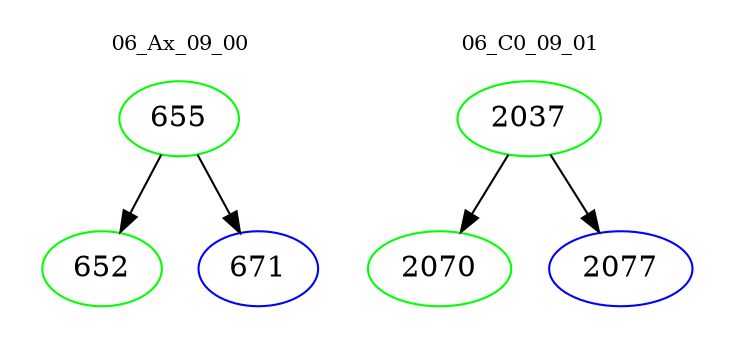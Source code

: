 digraph{
subgraph cluster_0 {
color = white
label = "06_Ax_09_00";
fontsize=10;
T0_655 [label="655", color="green"]
T0_655 -> T0_652 [color="black"]
T0_652 [label="652", color="green"]
T0_655 -> T0_671 [color="black"]
T0_671 [label="671", color="blue"]
}
subgraph cluster_1 {
color = white
label = "06_C0_09_01";
fontsize=10;
T1_2037 [label="2037", color="green"]
T1_2037 -> T1_2070 [color="black"]
T1_2070 [label="2070", color="green"]
T1_2037 -> T1_2077 [color="black"]
T1_2077 [label="2077", color="blue"]
}
}
